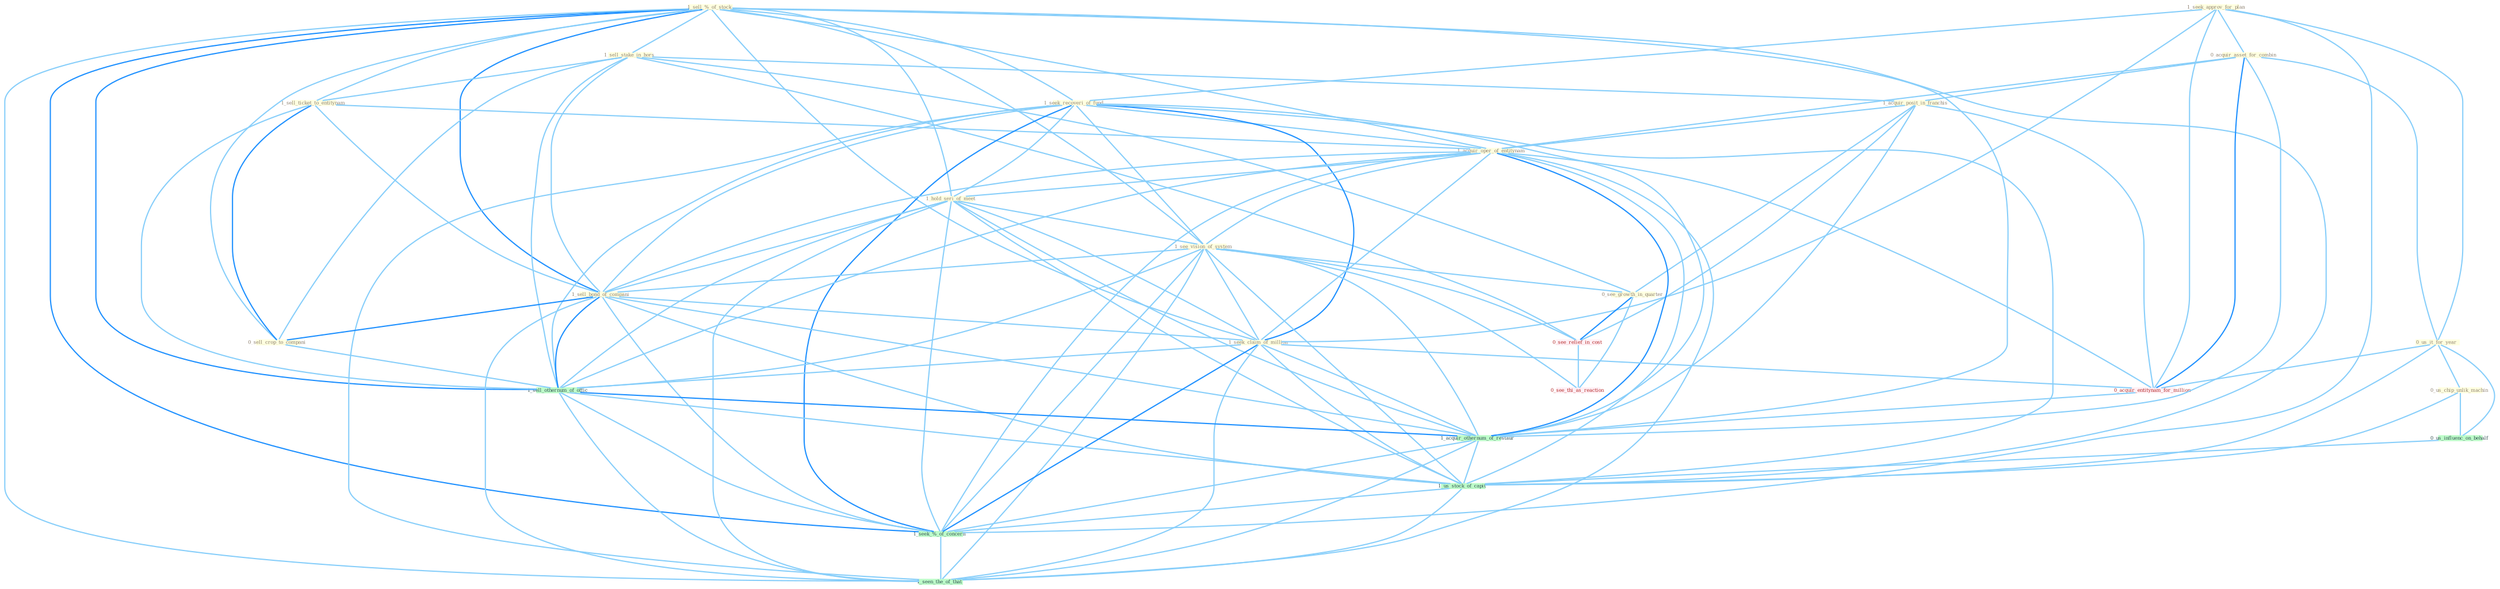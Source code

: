 Graph G{ 
    node
    [shape=polygon,style=filled,width=.5,height=.06,color="#BDFCC9",fixedsize=true,fontsize=4,
    fontcolor="#2f4f4f"];
    {node
    [color="#ffffe0", fontcolor="#8b7d6b"] "1_sell_%_of_stock " "1_seek_approv_for_plan " "1_sell_stake_in_hors " "1_sell_ticket_to_entitynam " "1_seek_recoveri_of_fund " "0_acquir_asset_for_combin " "1_acquir_posit_in_franchis " "1_acquir_oper_of_entitynam " "1_hold_seri_of_meet " "1_see_vision_of_system " "0_see_growth_in_quarter " "0_us_it_for_year " "1_sell_bond_of_compani " "0_us_chip_unlik_machin " "0_sell_crop_to_compani " "1_seek_claim_of_million "}
{node [color="#fff0f5", fontcolor="#b22222"] "0_acquir_entitynam_for_million " "0_see_relief_in_cost " "0_see_thi_as_reaction "}
edge [color="#B0E2FF"];

	"1_sell_%_of_stock " -- "1_sell_stake_in_hors " [w="1", color="#87cefa" ];
	"1_sell_%_of_stock " -- "1_sell_ticket_to_entitynam " [w="1", color="#87cefa" ];
	"1_sell_%_of_stock " -- "1_seek_recoveri_of_fund " [w="1", color="#87cefa" ];
	"1_sell_%_of_stock " -- "1_acquir_oper_of_entitynam " [w="1", color="#87cefa" ];
	"1_sell_%_of_stock " -- "1_hold_seri_of_meet " [w="1", color="#87cefa" ];
	"1_sell_%_of_stock " -- "1_see_vision_of_system " [w="1", color="#87cefa" ];
	"1_sell_%_of_stock " -- "1_sell_bond_of_compani " [w="2", color="#1e90ff" , len=0.8];
	"1_sell_%_of_stock " -- "0_sell_crop_to_compani " [w="1", color="#87cefa" ];
	"1_sell_%_of_stock " -- "1_seek_claim_of_million " [w="1", color="#87cefa" ];
	"1_sell_%_of_stock " -- "1_sell_othernum_of_offic " [w="2", color="#1e90ff" , len=0.8];
	"1_sell_%_of_stock " -- "1_acquir_othernum_of_restaur " [w="1", color="#87cefa" ];
	"1_sell_%_of_stock " -- "1_us_stock_of_capit " [w="1", color="#87cefa" ];
	"1_sell_%_of_stock " -- "1_seek_%_of_concern " [w="2", color="#1e90ff" , len=0.8];
	"1_sell_%_of_stock " -- "1_seen_the_of_that " [w="1", color="#87cefa" ];
	"1_seek_approv_for_plan " -- "1_seek_recoveri_of_fund " [w="1", color="#87cefa" ];
	"1_seek_approv_for_plan " -- "0_acquir_asset_for_combin " [w="1", color="#87cefa" ];
	"1_seek_approv_for_plan " -- "0_us_it_for_year " [w="1", color="#87cefa" ];
	"1_seek_approv_for_plan " -- "1_seek_claim_of_million " [w="1", color="#87cefa" ];
	"1_seek_approv_for_plan " -- "0_acquir_entitynam_for_million " [w="1", color="#87cefa" ];
	"1_seek_approv_for_plan " -- "1_seek_%_of_concern " [w="1", color="#87cefa" ];
	"1_sell_stake_in_hors " -- "1_sell_ticket_to_entitynam " [w="1", color="#87cefa" ];
	"1_sell_stake_in_hors " -- "1_acquir_posit_in_franchis " [w="1", color="#87cefa" ];
	"1_sell_stake_in_hors " -- "0_see_growth_in_quarter " [w="1", color="#87cefa" ];
	"1_sell_stake_in_hors " -- "1_sell_bond_of_compani " [w="1", color="#87cefa" ];
	"1_sell_stake_in_hors " -- "0_sell_crop_to_compani " [w="1", color="#87cefa" ];
	"1_sell_stake_in_hors " -- "1_sell_othernum_of_offic " [w="1", color="#87cefa" ];
	"1_sell_stake_in_hors " -- "0_see_relief_in_cost " [w="1", color="#87cefa" ];
	"1_sell_ticket_to_entitynam " -- "1_acquir_oper_of_entitynam " [w="1", color="#87cefa" ];
	"1_sell_ticket_to_entitynam " -- "1_sell_bond_of_compani " [w="1", color="#87cefa" ];
	"1_sell_ticket_to_entitynam " -- "0_sell_crop_to_compani " [w="2", color="#1e90ff" , len=0.8];
	"1_sell_ticket_to_entitynam " -- "1_sell_othernum_of_offic " [w="1", color="#87cefa" ];
	"1_seek_recoveri_of_fund " -- "1_acquir_oper_of_entitynam " [w="1", color="#87cefa" ];
	"1_seek_recoveri_of_fund " -- "1_hold_seri_of_meet " [w="1", color="#87cefa" ];
	"1_seek_recoveri_of_fund " -- "1_see_vision_of_system " [w="1", color="#87cefa" ];
	"1_seek_recoveri_of_fund " -- "1_sell_bond_of_compani " [w="1", color="#87cefa" ];
	"1_seek_recoveri_of_fund " -- "1_seek_claim_of_million " [w="2", color="#1e90ff" , len=0.8];
	"1_seek_recoveri_of_fund " -- "1_sell_othernum_of_offic " [w="1", color="#87cefa" ];
	"1_seek_recoveri_of_fund " -- "1_acquir_othernum_of_restaur " [w="1", color="#87cefa" ];
	"1_seek_recoveri_of_fund " -- "1_us_stock_of_capit " [w="1", color="#87cefa" ];
	"1_seek_recoveri_of_fund " -- "1_seek_%_of_concern " [w="2", color="#1e90ff" , len=0.8];
	"1_seek_recoveri_of_fund " -- "1_seen_the_of_that " [w="1", color="#87cefa" ];
	"0_acquir_asset_for_combin " -- "1_acquir_posit_in_franchis " [w="1", color="#87cefa" ];
	"0_acquir_asset_for_combin " -- "1_acquir_oper_of_entitynam " [w="1", color="#87cefa" ];
	"0_acquir_asset_for_combin " -- "0_us_it_for_year " [w="1", color="#87cefa" ];
	"0_acquir_asset_for_combin " -- "0_acquir_entitynam_for_million " [w="2", color="#1e90ff" , len=0.8];
	"0_acquir_asset_for_combin " -- "1_acquir_othernum_of_restaur " [w="1", color="#87cefa" ];
	"1_acquir_posit_in_franchis " -- "1_acquir_oper_of_entitynam " [w="1", color="#87cefa" ];
	"1_acquir_posit_in_franchis " -- "0_see_growth_in_quarter " [w="1", color="#87cefa" ];
	"1_acquir_posit_in_franchis " -- "0_acquir_entitynam_for_million " [w="1", color="#87cefa" ];
	"1_acquir_posit_in_franchis " -- "0_see_relief_in_cost " [w="1", color="#87cefa" ];
	"1_acquir_posit_in_franchis " -- "1_acquir_othernum_of_restaur " [w="1", color="#87cefa" ];
	"1_acquir_oper_of_entitynam " -- "1_hold_seri_of_meet " [w="1", color="#87cefa" ];
	"1_acquir_oper_of_entitynam " -- "1_see_vision_of_system " [w="1", color="#87cefa" ];
	"1_acquir_oper_of_entitynam " -- "1_sell_bond_of_compani " [w="1", color="#87cefa" ];
	"1_acquir_oper_of_entitynam " -- "1_seek_claim_of_million " [w="1", color="#87cefa" ];
	"1_acquir_oper_of_entitynam " -- "0_acquir_entitynam_for_million " [w="1", color="#87cefa" ];
	"1_acquir_oper_of_entitynam " -- "1_sell_othernum_of_offic " [w="1", color="#87cefa" ];
	"1_acquir_oper_of_entitynam " -- "1_acquir_othernum_of_restaur " [w="2", color="#1e90ff" , len=0.8];
	"1_acquir_oper_of_entitynam " -- "1_us_stock_of_capit " [w="1", color="#87cefa" ];
	"1_acquir_oper_of_entitynam " -- "1_seek_%_of_concern " [w="1", color="#87cefa" ];
	"1_acquir_oper_of_entitynam " -- "1_seen_the_of_that " [w="1", color="#87cefa" ];
	"1_hold_seri_of_meet " -- "1_see_vision_of_system " [w="1", color="#87cefa" ];
	"1_hold_seri_of_meet " -- "1_sell_bond_of_compani " [w="1", color="#87cefa" ];
	"1_hold_seri_of_meet " -- "1_seek_claim_of_million " [w="1", color="#87cefa" ];
	"1_hold_seri_of_meet " -- "1_sell_othernum_of_offic " [w="1", color="#87cefa" ];
	"1_hold_seri_of_meet " -- "1_acquir_othernum_of_restaur " [w="1", color="#87cefa" ];
	"1_hold_seri_of_meet " -- "1_us_stock_of_capit " [w="1", color="#87cefa" ];
	"1_hold_seri_of_meet " -- "1_seek_%_of_concern " [w="1", color="#87cefa" ];
	"1_hold_seri_of_meet " -- "1_seen_the_of_that " [w="1", color="#87cefa" ];
	"1_see_vision_of_system " -- "0_see_growth_in_quarter " [w="1", color="#87cefa" ];
	"1_see_vision_of_system " -- "1_sell_bond_of_compani " [w="1", color="#87cefa" ];
	"1_see_vision_of_system " -- "1_seek_claim_of_million " [w="1", color="#87cefa" ];
	"1_see_vision_of_system " -- "1_sell_othernum_of_offic " [w="1", color="#87cefa" ];
	"1_see_vision_of_system " -- "0_see_relief_in_cost " [w="1", color="#87cefa" ];
	"1_see_vision_of_system " -- "0_see_thi_as_reaction " [w="1", color="#87cefa" ];
	"1_see_vision_of_system " -- "1_acquir_othernum_of_restaur " [w="1", color="#87cefa" ];
	"1_see_vision_of_system " -- "1_us_stock_of_capit " [w="1", color="#87cefa" ];
	"1_see_vision_of_system " -- "1_seek_%_of_concern " [w="1", color="#87cefa" ];
	"1_see_vision_of_system " -- "1_seen_the_of_that " [w="1", color="#87cefa" ];
	"0_see_growth_in_quarter " -- "0_see_relief_in_cost " [w="2", color="#1e90ff" , len=0.8];
	"0_see_growth_in_quarter " -- "0_see_thi_as_reaction " [w="1", color="#87cefa" ];
	"0_us_it_for_year " -- "0_us_chip_unlik_machin " [w="1", color="#87cefa" ];
	"0_us_it_for_year " -- "0_acquir_entitynam_for_million " [w="1", color="#87cefa" ];
	"0_us_it_for_year " -- "0_us_influenc_on_behalf " [w="1", color="#87cefa" ];
	"0_us_it_for_year " -- "1_us_stock_of_capit " [w="1", color="#87cefa" ];
	"1_sell_bond_of_compani " -- "0_sell_crop_to_compani " [w="2", color="#1e90ff" , len=0.8];
	"1_sell_bond_of_compani " -- "1_seek_claim_of_million " [w="1", color="#87cefa" ];
	"1_sell_bond_of_compani " -- "1_sell_othernum_of_offic " [w="2", color="#1e90ff" , len=0.8];
	"1_sell_bond_of_compani " -- "1_acquir_othernum_of_restaur " [w="1", color="#87cefa" ];
	"1_sell_bond_of_compani " -- "1_us_stock_of_capit " [w="1", color="#87cefa" ];
	"1_sell_bond_of_compani " -- "1_seek_%_of_concern " [w="1", color="#87cefa" ];
	"1_sell_bond_of_compani " -- "1_seen_the_of_that " [w="1", color="#87cefa" ];
	"0_us_chip_unlik_machin " -- "0_us_influenc_on_behalf " [w="1", color="#87cefa" ];
	"0_us_chip_unlik_machin " -- "1_us_stock_of_capit " [w="1", color="#87cefa" ];
	"0_sell_crop_to_compani " -- "1_sell_othernum_of_offic " [w="1", color="#87cefa" ];
	"1_seek_claim_of_million " -- "0_acquir_entitynam_for_million " [w="1", color="#87cefa" ];
	"1_seek_claim_of_million " -- "1_sell_othernum_of_offic " [w="1", color="#87cefa" ];
	"1_seek_claim_of_million " -- "1_acquir_othernum_of_restaur " [w="1", color="#87cefa" ];
	"1_seek_claim_of_million " -- "1_us_stock_of_capit " [w="1", color="#87cefa" ];
	"1_seek_claim_of_million " -- "1_seek_%_of_concern " [w="2", color="#1e90ff" , len=0.8];
	"1_seek_claim_of_million " -- "1_seen_the_of_that " [w="1", color="#87cefa" ];
	"0_acquir_entitynam_for_million " -- "1_acquir_othernum_of_restaur " [w="1", color="#87cefa" ];
	"1_sell_othernum_of_offic " -- "1_acquir_othernum_of_restaur " [w="2", color="#1e90ff" , len=0.8];
	"1_sell_othernum_of_offic " -- "1_us_stock_of_capit " [w="1", color="#87cefa" ];
	"1_sell_othernum_of_offic " -- "1_seek_%_of_concern " [w="1", color="#87cefa" ];
	"1_sell_othernum_of_offic " -- "1_seen_the_of_that " [w="1", color="#87cefa" ];
	"0_us_influenc_on_behalf " -- "1_us_stock_of_capit " [w="1", color="#87cefa" ];
	"0_see_relief_in_cost " -- "0_see_thi_as_reaction " [w="1", color="#87cefa" ];
	"1_acquir_othernum_of_restaur " -- "1_us_stock_of_capit " [w="1", color="#87cefa" ];
	"1_acquir_othernum_of_restaur " -- "1_seek_%_of_concern " [w="1", color="#87cefa" ];
	"1_acquir_othernum_of_restaur " -- "1_seen_the_of_that " [w="1", color="#87cefa" ];
	"1_us_stock_of_capit " -- "1_seek_%_of_concern " [w="1", color="#87cefa" ];
	"1_us_stock_of_capit " -- "1_seen_the_of_that " [w="1", color="#87cefa" ];
	"1_seek_%_of_concern " -- "1_seen_the_of_that " [w="1", color="#87cefa" ];
}